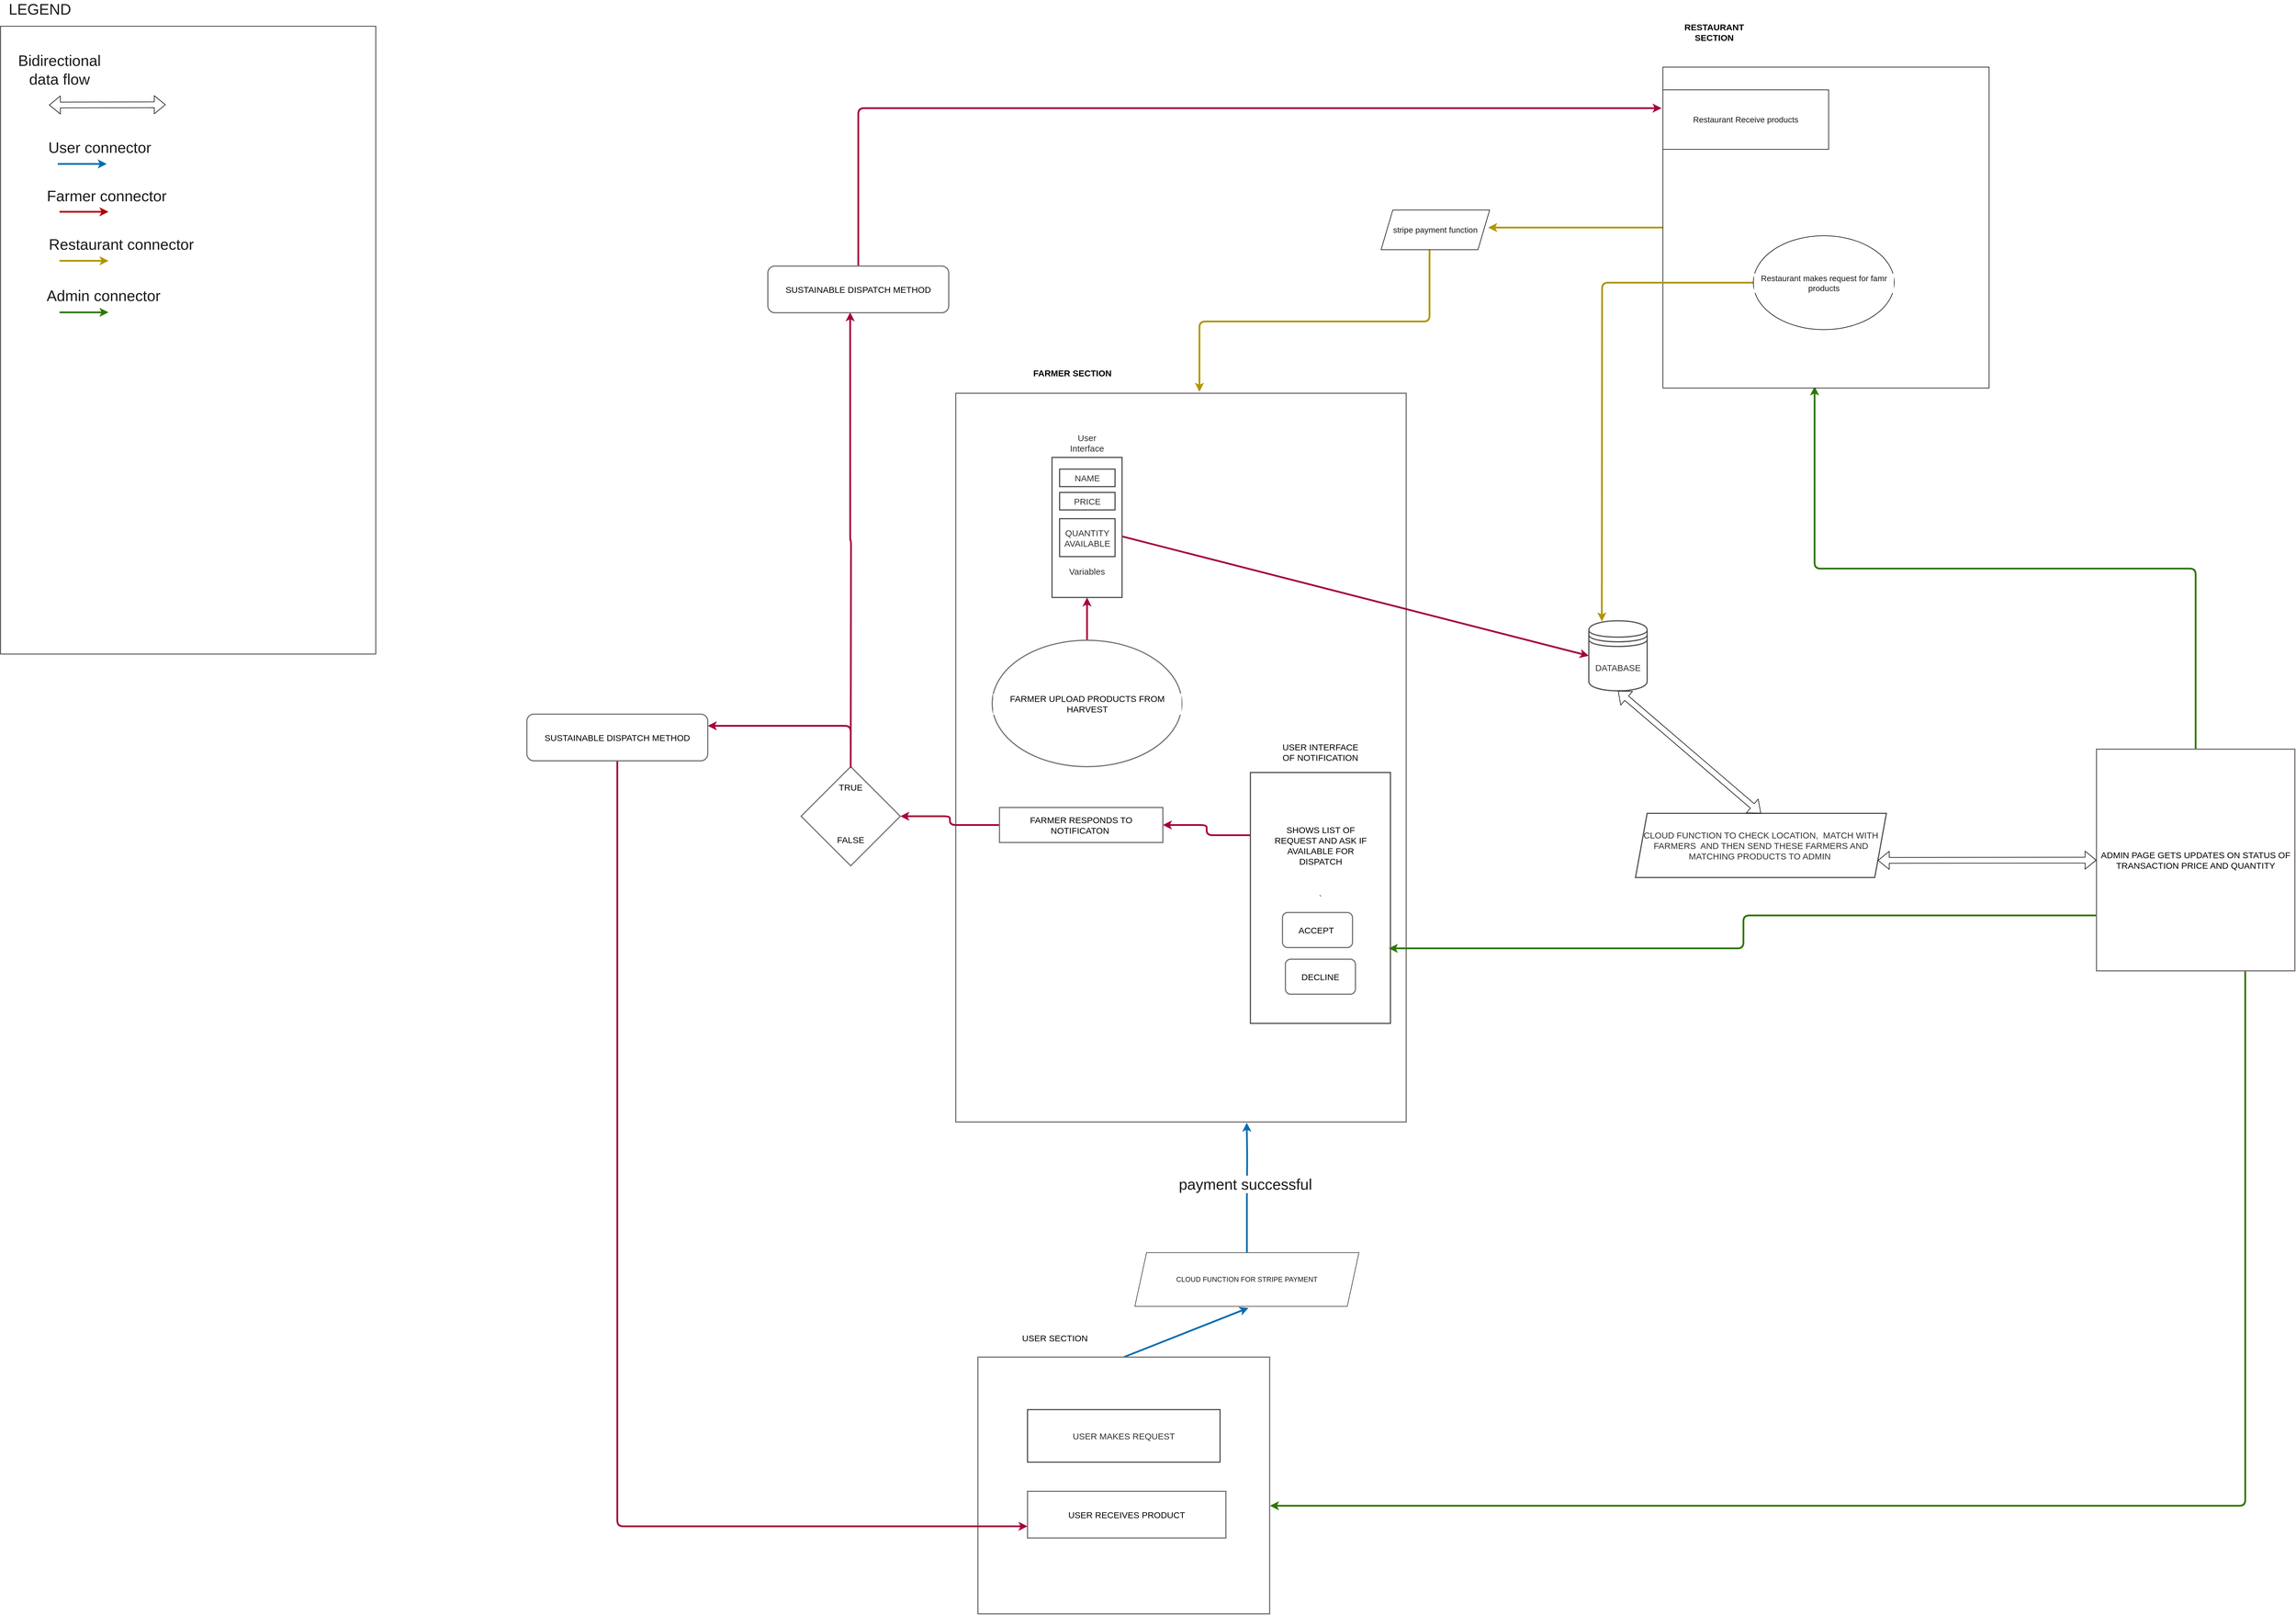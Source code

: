 <mxfile>
    <diagram id="8AQlfNjkcH1g4LnfkPKo" name="Page-1">
        <mxGraphModel dx="9343" dy="3620" grid="0" gridSize="10" guides="1" tooltips="1" connect="1" arrows="1" fold="1" page="1" pageScale="1" pageWidth="850" pageHeight="1100" background="#ffffff" math="0" shadow="0">
            <root>
                <mxCell id="0"/>
                <mxCell id="1" parent="0"/>
                <mxCell id="79" style="edgeStyle=none;html=1;exitX=0.5;exitY=0;exitDx=0;exitDy=0;strokeColor=#006EAF;strokeWidth=3;fontColor=#1A1A1A;fillColor=#1ba1e2;" edge="1" parent="1" source="65">
                    <mxGeometry relative="1" as="geometry">
                        <mxPoint x="366.738" y="1267.613" as="targetPoint"/>
                    </mxGeometry>
                </mxCell>
                <mxCell id="65" value="" style="rounded=0;whiteSpace=wrap;html=1;labelBackgroundColor=#FFFFFF;strokeColor=#787373;strokeWidth=2;fontSize=15;fontColor=#000000;fillColor=#FFFFFF;" parent="1" vertex="1">
                    <mxGeometry x="-97" y="1352" width="500" height="440" as="geometry"/>
                </mxCell>
                <mxCell id="64" value="FARMER SECTION" style="text;html=1;strokeColor=none;fillColor=none;align=center;verticalAlign=middle;whiteSpace=wrap;rounded=0;labelBackgroundColor=#FFFFFF;strokeWidth=2;fontSize=15;fontColor=#000000;fontStyle=1" parent="1" vertex="1">
                    <mxGeometry x="-20" y="-350" width="170" height="30" as="geometry"/>
                </mxCell>
                <mxCell id="63" value="" style="rounded=0;whiteSpace=wrap;html=1;labelBackgroundColor=#FFFFFF;strokeColor=#787373;strokeWidth=2;fontSize=15;fontColor=#000000;fillColor=#FFFFFF;" parent="1" vertex="1">
                    <mxGeometry x="-135" y="-300" width="772" height="1249" as="geometry"/>
                </mxCell>
                <mxCell id="31" value="" style="edgeStyle=orthogonalEdgeStyle;html=1;strokeColor=#A50040;fontSize=15;fontColor=#313030;strokeWidth=3;fillColor=#d80073;" parent="1" target="6" edge="1">
                    <mxGeometry relative="1" as="geometry">
                        <mxPoint x="90" y="170.0" as="sourcePoint"/>
                        <Array as="points">
                            <mxPoint x="90" y="130"/>
                            <mxPoint x="90" y="130"/>
                        </Array>
                    </mxGeometry>
                </mxCell>
                <mxCell id="16" value="" style="edgeStyle=none;html=1;strokeColor=#A50040;fontSize=15;fontColor=#313030;entryX=0;entryY=0.5;entryDx=0;entryDy=0;fillColor=#d80073;strokeWidth=3;" parent="1" source="6" target="17" edge="1">
                    <mxGeometry relative="1" as="geometry">
                        <mxPoint x="590" y="252.979" as="targetPoint"/>
                    </mxGeometry>
                </mxCell>
                <mxCell id="17" value="DATABASE" style="shape=datastore;whiteSpace=wrap;html=1;strokeColor=#525252;strokeWidth=2;fontSize=15;fontColor=#313030;fillColor=#FFFFFF;" parent="1" vertex="1">
                    <mxGeometry x="950" y="90" width="100" height="120" as="geometry"/>
                </mxCell>
                <mxCell id="20" value="" style="group" parent="1" vertex="1" connectable="0">
                    <mxGeometry x="30" y="-230" width="120" height="280" as="geometry"/>
                </mxCell>
                <mxCell id="6" value="" style="whiteSpace=wrap;html=1;strokeColor=#525252;strokeWidth=2;fontSize=15;fontColor=#313030;fillColor=#FFFFFF;" parent="20" vertex="1">
                    <mxGeometry y="40" width="120" height="240" as="geometry"/>
                </mxCell>
                <mxCell id="8" value="User Interface" style="text;html=1;strokeColor=none;fillColor=none;align=center;verticalAlign=middle;whiteSpace=wrap;rounded=0;strokeWidth=2;fontSize=15;fontColor=#313030;" parent="20" vertex="1">
                    <mxGeometry x="30" width="60" height="30" as="geometry"/>
                </mxCell>
                <mxCell id="10" value="PRICE" style="whiteSpace=wrap;html=1;strokeColor=#525252;strokeWidth=2;fontSize=15;fontColor=#313030;fillColor=#FFFFFF;" parent="20" vertex="1">
                    <mxGeometry x="13" y="100" width="95" height="30" as="geometry"/>
                </mxCell>
                <mxCell id="12" value="QUANTITY&lt;br&gt;AVAILABLE" style="whiteSpace=wrap;html=1;strokeColor=#525252;strokeWidth=2;fontSize=15;fontColor=#313030;fillColor=#FFFFFF;" parent="20" vertex="1">
                    <mxGeometry x="13" y="145" width="95" height="65" as="geometry"/>
                </mxCell>
                <mxCell id="14" value="NAME" style="whiteSpace=wrap;html=1;strokeColor=#525252;strokeWidth=2;fontSize=15;fontColor=#313030;fillColor=#FFFFFF;" parent="20" vertex="1">
                    <mxGeometry x="13" y="60" width="95" height="30" as="geometry"/>
                </mxCell>
                <mxCell id="9" value="Variables" style="text;html=1;strokeColor=none;fillColor=none;align=center;verticalAlign=middle;whiteSpace=wrap;rounded=0;strokeWidth=2;fontSize=15;fontColor=#313030;" parent="20" vertex="1">
                    <mxGeometry x="30" y="220" width="60" height="30" as="geometry"/>
                </mxCell>
                <mxCell id="26" value="USER MAKES REQUEST" style="rounded=0;whiteSpace=wrap;html=1;strokeColor=#525252;strokeWidth=2;fontSize=15;fontColor=#313030;fillColor=#FFFFFF;" parent="1" vertex="1">
                    <mxGeometry x="-12" y="1442" width="330" height="90" as="geometry"/>
                </mxCell>
                <mxCell id="32" value="CLOUD FUNCTION TO CHECK LOCATION,&amp;nbsp; MATCH WITH FARMERS&amp;nbsp; AND THEN SEND THESE FARMERS AND MATCHING PRODUCTS TO ADMIN&amp;nbsp;" style="shape=parallelogram;perimeter=parallelogramPerimeter;whiteSpace=wrap;html=1;fixedSize=1;strokeColor=#525252;strokeWidth=2;fontSize=15;fontColor=#313030;fillColor=#FFFFFF;" parent="1" vertex="1">
                    <mxGeometry x="1030" y="420" width="430" height="110" as="geometry"/>
                </mxCell>
                <mxCell id="59" style="edgeStyle=orthogonalEdgeStyle;rounded=1;html=1;exitX=0;exitY=0.25;exitDx=0;exitDy=0;strokeColor=#A50040;fontSize=15;fontColor=#000000;fillColor=#d80073;strokeWidth=3;" parent="1" source="36" target="42" edge="1">
                    <mxGeometry relative="1" as="geometry"/>
                </mxCell>
                <mxCell id="36" value="`" style="rounded=0;whiteSpace=wrap;html=1;strokeColor=#525252;strokeWidth=2;fontSize=15;fontColor=#313030;fillColor=#FFFFFF;" parent="1" vertex="1">
                    <mxGeometry x="370" y="350" width="240" height="430" as="geometry"/>
                </mxCell>
                <mxCell id="52" style="edgeStyle=orthogonalEdgeStyle;rounded=1;html=1;exitX=0;exitY=0.5;exitDx=0;exitDy=0;entryX=1;entryY=0.5;entryDx=0;entryDy=0;strokeColor=#A50040;fontSize=15;fontColor=#000000;fillColor=#d80073;strokeWidth=3;" parent="1" source="42" target="47" edge="1">
                    <mxGeometry relative="1" as="geometry"/>
                </mxCell>
                <mxCell id="42" value="FARMER RESPONDS TO NOTIFICATON&amp;nbsp;" style="rounded=0;whiteSpace=wrap;html=1;labelBackgroundColor=#FFFFFF;strokeColor=#787373;strokeWidth=2;fontSize=15;fontColor=#000000;fillColor=#FFFFFF;" parent="1" vertex="1">
                    <mxGeometry x="-60" y="410" width="280" height="60" as="geometry"/>
                </mxCell>
                <mxCell id="43" value="USER INTERFACE OF NOTIFICATION" style="text;html=1;strokeColor=none;fillColor=none;align=center;verticalAlign=middle;whiteSpace=wrap;rounded=0;labelBackgroundColor=#FFFFFF;strokeWidth=2;fontSize=15;fontColor=#000000;" parent="1" vertex="1">
                    <mxGeometry x="415" y="300" width="150" height="30" as="geometry"/>
                </mxCell>
                <mxCell id="44" value="ACCEPT&amp;nbsp;" style="rounded=1;whiteSpace=wrap;html=1;labelBackgroundColor=#FFFFFF;strokeColor=#787373;strokeWidth=2;fontSize=15;fontColor=#000000;fillColor=#FFFFFF;" parent="1" vertex="1">
                    <mxGeometry x="425" y="590" width="120" height="60" as="geometry"/>
                </mxCell>
                <mxCell id="45" value="DECLINE" style="rounded=1;whiteSpace=wrap;html=1;labelBackgroundColor=#FFFFFF;strokeColor=#787373;strokeWidth=2;fontSize=15;fontColor=#000000;fillColor=#FFFFFF;" parent="1" vertex="1">
                    <mxGeometry x="430" y="670" width="120" height="60" as="geometry"/>
                </mxCell>
                <mxCell id="46" value="SHOWS LIST OF REQUEST AND ASK IF AVAILABLE FOR DISPATCH" style="text;html=1;strokeColor=none;fillColor=none;align=center;verticalAlign=middle;whiteSpace=wrap;rounded=0;labelBackgroundColor=#FFFFFF;strokeWidth=2;fontSize=15;fontColor=#000000;" parent="1" vertex="1">
                    <mxGeometry x="407.5" y="430" width="165" height="90" as="geometry"/>
                </mxCell>
                <mxCell id="101" style="edgeStyle=orthogonalEdgeStyle;rounded=1;jumpStyle=arc;html=1;exitX=0.5;exitY=0;exitDx=0;exitDy=0;entryX=1;entryY=0.25;entryDx=0;entryDy=0;strokeColor=#A50040;strokeWidth=3;fontSize=14;fontColor=#1A1A1A;fillColor=#d80073;" edge="1" parent="1" source="47" target="50">
                    <mxGeometry relative="1" as="geometry"/>
                </mxCell>
                <mxCell id="47" value="" style="rhombus;whiteSpace=wrap;html=1;labelBackgroundColor=#FFFFFF;strokeColor=#787373;strokeWidth=2;fontSize=15;fontColor=#000000;fillColor=#FFFFFF;" parent="1" vertex="1">
                    <mxGeometry x="-400" y="340" width="170" height="170" as="geometry"/>
                </mxCell>
                <mxCell id="99" style="edgeStyle=orthogonalEdgeStyle;rounded=1;jumpStyle=arc;html=1;strokeColor=#A50040;strokeWidth=3;fontSize=14;fontColor=#1A1A1A;entryX=0.455;entryY=0.99;entryDx=0;entryDy=0;entryPerimeter=0;fillColor=#d80073;" edge="1" parent="1" target="98">
                    <mxGeometry relative="1" as="geometry">
                        <mxPoint x="-302" y="-438" as="targetPoint"/>
                        <mxPoint x="-315" y="342" as="sourcePoint"/>
                    </mxGeometry>
                </mxCell>
                <mxCell id="48" value="TRUE" style="text;html=1;strokeColor=none;fillColor=none;align=center;verticalAlign=middle;whiteSpace=wrap;rounded=0;labelBackgroundColor=#FFFFFF;strokeWidth=2;fontSize=15;fontColor=#000000;" parent="1" vertex="1">
                    <mxGeometry x="-345" y="360" width="60" height="30" as="geometry"/>
                </mxCell>
                <mxCell id="49" value="FALSE" style="text;html=1;strokeColor=none;fillColor=none;align=center;verticalAlign=middle;whiteSpace=wrap;rounded=0;labelBackgroundColor=#FFFFFF;strokeWidth=2;fontSize=15;fontColor=#000000;" parent="1" vertex="1">
                    <mxGeometry x="-345" y="450" width="60" height="30" as="geometry"/>
                </mxCell>
                <mxCell id="62" style="edgeStyle=orthogonalEdgeStyle;rounded=1;html=1;exitX=0.5;exitY=1;exitDx=0;exitDy=0;entryX=0;entryY=0.75;entryDx=0;entryDy=0;strokeColor=#A50040;fontSize=15;fontColor=#000000;jumpStyle=arc;strokeWidth=3;fillColor=#d80073;" parent="1" source="50" target="61" edge="1">
                    <mxGeometry relative="1" as="geometry"/>
                </mxCell>
                <mxCell id="50" value="SUSTAINABLE DISPATCH METHOD" style="rounded=1;whiteSpace=wrap;html=1;labelBackgroundColor=#FFFFFF;strokeColor=#787373;strokeWidth=2;fontSize=15;fontColor=#000000;fillColor=#FFFFFF;" parent="1" vertex="1">
                    <mxGeometry x="-870" y="250" width="310" height="80" as="geometry"/>
                </mxCell>
                <mxCell id="81" style="edgeStyle=orthogonalEdgeStyle;rounded=1;html=1;exitX=0.75;exitY=1;exitDx=0;exitDy=0;entryX=1.001;entryY=0.579;entryDx=0;entryDy=0;entryPerimeter=0;strokeColor=#2D7600;strokeWidth=3;fontColor=#1A1A1A;fillColor=#60a917;" edge="1" parent="1" source="54" target="65">
                    <mxGeometry relative="1" as="geometry"/>
                </mxCell>
                <mxCell id="97" style="edgeStyle=orthogonalEdgeStyle;rounded=1;html=1;exitX=0.5;exitY=0;exitDx=0;exitDy=0;entryX=0.465;entryY=0.995;entryDx=0;entryDy=0;entryPerimeter=0;strokeColor=#2D7600;strokeWidth=3;fontSize=14;fontColor=#1A1A1A;fillColor=#60a917;" edge="1" parent="1" source="54" target="85">
                    <mxGeometry relative="1" as="geometry"/>
                </mxCell>
                <mxCell id="126" style="edgeStyle=orthogonalEdgeStyle;rounded=1;jumpStyle=arc;html=1;exitX=0;exitY=0.75;exitDx=0;exitDy=0;entryX=0.988;entryY=0.701;entryDx=0;entryDy=0;entryPerimeter=0;strokeColor=#2D7600;strokeWidth=3;fontSize=26;fontColor=#1A1A1A;fillColor=#60a917;" edge="1" parent="1" source="54" target="36">
                    <mxGeometry relative="1" as="geometry"/>
                </mxCell>
                <mxCell id="54" value="ADMIN PAGE GETS UPDATES ON STATUS OF TRANSACTION PRICE AND QUANTITY" style="rounded=0;whiteSpace=wrap;html=1;labelBackgroundColor=#FFFFFF;strokeColor=#787373;strokeWidth=2;fontSize=15;fontColor=#000000;fillColor=#FFFFFF;" parent="1" vertex="1">
                    <mxGeometry x="1820" y="310" width="340" height="380" as="geometry"/>
                </mxCell>
                <mxCell id="61" value="USER RECEIVES PRODUCT" style="rounded=0;whiteSpace=wrap;html=1;labelBackgroundColor=#FFFFFF;strokeColor=#787373;strokeWidth=2;fontSize=15;fontColor=#000000;fillColor=#FFFFFF;" parent="1" vertex="1">
                    <mxGeometry x="-12" y="1582" width="340" height="80" as="geometry"/>
                </mxCell>
                <mxCell id="66" value="FARMER UPLOAD PRODUCTS FROM HARVEST" style="ellipse;whiteSpace=wrap;html=1;labelBackgroundColor=#FFFFFF;strokeColor=#787373;strokeWidth=2;fontSize=15;fontColor=#000000;fillColor=#FFFFFF;" parent="1" vertex="1">
                    <mxGeometry x="-72.5" y="123.33" width="325" height="216.67" as="geometry"/>
                </mxCell>
                <mxCell id="67" value="USER SECTION" style="text;html=1;strokeColor=none;fillColor=none;align=center;verticalAlign=middle;whiteSpace=wrap;rounded=0;labelBackgroundColor=#FFFFFF;strokeWidth=2;fontSize=15;fontColor=#000000;" parent="1" vertex="1">
                    <mxGeometry x="-45" y="1304" width="160" height="30" as="geometry"/>
                </mxCell>
                <mxCell id="82" style="edgeStyle=orthogonalEdgeStyle;rounded=1;html=1;exitX=0.5;exitY=0;exitDx=0;exitDy=0;entryX=0.646;entryY=1.001;entryDx=0;entryDy=0;entryPerimeter=0;strokeColor=#006EAF;strokeWidth=3;fontColor=#1A1A1A;startArrow=none;fillColor=#1ba1e2;" edge="1" parent="1" target="63">
                    <mxGeometry relative="1" as="geometry">
                        <mxPoint x="364" y="1072" as="sourcePoint"/>
                    </mxGeometry>
                </mxCell>
                <mxCell id="117" value="&lt;span style=&quot;background-color: rgb(255, 255, 255);&quot;&gt;payment successful&lt;/span&gt;" style="edgeLabel;html=1;align=center;verticalAlign=middle;resizable=0;points=[];fontSize=26;fontColor=#1A1A1A;" vertex="1" connectable="0" parent="82">
                    <mxGeometry x="-0.735" y="3" relative="1" as="geometry">
                        <mxPoint as="offset"/>
                    </mxGeometry>
                </mxCell>
                <mxCell id="78" value="&lt;font color=&quot;#1a1a1a&quot;&gt;CLOUD FUNCTION FOR STRIPE PAYMENT&lt;/font&gt;" style="shape=parallelogram;perimeter=parallelogramPerimeter;whiteSpace=wrap;html=1;fixedSize=1;fillColor=#FFFFFF;strokeColor=#333333;" vertex="1" parent="1">
                    <mxGeometry x="172" y="1173" width="384" height="92" as="geometry"/>
                </mxCell>
                <mxCell id="84" value="" style="edgeStyle=orthogonalEdgeStyle;rounded=1;html=1;exitX=0.5;exitY=0;exitDx=0;exitDy=0;strokeColor=#006EAF;strokeWidth=3;fontColor=#1A1A1A;endArrow=none;fillColor=#1ba1e2;" edge="1" parent="1" source="78">
                    <mxGeometry relative="1" as="geometry">
                        <mxPoint x="364" y="1173" as="sourcePoint"/>
                        <mxPoint x="364" y="1071" as="targetPoint"/>
                        <Array as="points"/>
                    </mxGeometry>
                </mxCell>
                <mxCell id="92" value="" style="edgeStyle=orthogonalEdgeStyle;rounded=1;html=1;strokeColor=#B09500;strokeWidth=3;fontSize=14;fontColor=#1A1A1A;fillColor=#e3c800;" edge="1" parent="1" source="85">
                    <mxGeometry relative="1" as="geometry">
                        <mxPoint x="777.5" y="-584" as="targetPoint"/>
                    </mxGeometry>
                </mxCell>
                <mxCell id="85" value="" style="rounded=0;whiteSpace=wrap;html=1;labelBackgroundColor=#FFFFFF;strokeColor=#000000;fontColor=#1A1A1A;fillColor=#FFFFFF;" vertex="1" parent="1">
                    <mxGeometry x="1077" y="-859" width="559" height="550" as="geometry"/>
                </mxCell>
                <mxCell id="86" value="RESTAURANT SECTION" style="text;html=1;strokeColor=none;fillColor=none;align=center;verticalAlign=middle;whiteSpace=wrap;rounded=0;labelBackgroundColor=#FFFFFF;strokeWidth=2;fontSize=15;fontColor=#000000;fontStyle=1" vertex="1" parent="1">
                    <mxGeometry x="1080" y="-934" width="170" height="30" as="geometry"/>
                </mxCell>
                <mxCell id="88" style="edgeStyle=orthogonalEdgeStyle;rounded=1;html=1;exitX=0;exitY=0.5;exitDx=0;exitDy=0;strokeColor=#B09500;strokeWidth=3;fontSize=14;fontColor=#1A1A1A;jumpStyle=arc;fillColor=#e3c800;" edge="1" parent="1" source="87">
                    <mxGeometry relative="1" as="geometry">
                        <mxPoint x="972.285" y="91.095" as="targetPoint"/>
                    </mxGeometry>
                </mxCell>
                <mxCell id="87" value="&lt;font style=&quot;font-size: 14px;&quot;&gt;Restaurant makes request for famr products&lt;/font&gt;" style="ellipse;whiteSpace=wrap;html=1;labelBackgroundColor=#FFFFFF;strokeColor=#000000;fontColor=#1A1A1A;fillColor=#FFFFFF;" vertex="1" parent="1">
                    <mxGeometry x="1232" y="-570" width="241.5" height="161" as="geometry"/>
                </mxCell>
                <mxCell id="96" style="edgeStyle=orthogonalEdgeStyle;rounded=1;html=1;exitX=0;exitY=0.5;exitDx=0;exitDy=0;entryX=0.541;entryY=-0.002;entryDx=0;entryDy=0;entryPerimeter=0;strokeColor=#B09500;strokeWidth=3;fontSize=14;fontColor=#1A1A1A;fillColor=#e3c800;" edge="1" parent="1" source="93" target="63">
                    <mxGeometry relative="1" as="geometry">
                        <Array as="points">
                            <mxPoint x="677" y="-580"/>
                            <mxPoint x="677" y="-423"/>
                            <mxPoint x="283" y="-423"/>
                        </Array>
                    </mxGeometry>
                </mxCell>
                <mxCell id="93" value="stripe payment function" style="shape=parallelogram;perimeter=parallelogramPerimeter;whiteSpace=wrap;html=1;fixedSize=1;labelBackgroundColor=#FFFFFF;strokeColor=#000000;fontSize=14;fontColor=#1A1A1A;fillColor=#FFFFFF;" vertex="1" parent="1">
                    <mxGeometry x="594" y="-614" width="186" height="68" as="geometry"/>
                </mxCell>
                <mxCell id="102" style="edgeStyle=orthogonalEdgeStyle;rounded=1;jumpStyle=arc;html=1;exitX=0.5;exitY=0;exitDx=0;exitDy=0;entryX=-0.004;entryY=0.128;entryDx=0;entryDy=0;entryPerimeter=0;strokeColor=#A50040;strokeWidth=3;fontSize=14;fontColor=#1A1A1A;fillColor=#d80073;" edge="1" parent="1" source="98" target="85">
                    <mxGeometry relative="1" as="geometry"/>
                </mxCell>
                <mxCell id="98" value="SUSTAINABLE DISPATCH METHOD" style="rounded=1;whiteSpace=wrap;html=1;labelBackgroundColor=#FFFFFF;strokeColor=#787373;strokeWidth=2;fontSize=15;fontColor=#000000;fillColor=#FFFFFF;" vertex="1" parent="1">
                    <mxGeometry x="-457" y="-518" width="310" height="80" as="geometry"/>
                </mxCell>
                <mxCell id="103" value="Restaurant Receive products" style="rounded=0;whiteSpace=wrap;html=1;labelBackgroundColor=#FFFFFF;strokeColor=#000000;fontSize=14;fontColor=#1A1A1A;fillColor=#FFFFFF;" vertex="1" parent="1">
                    <mxGeometry x="1077" y="-820" width="284" height="102" as="geometry"/>
                </mxCell>
                <mxCell id="105" value="" style="rounded=0;whiteSpace=wrap;html=1;labelBackgroundColor=#FFFFFF;strokeColor=#000000;fontSize=14;fontColor=#1A1A1A;fillColor=#FFFFFF;" vertex="1" parent="1">
                    <mxGeometry x="-1772" y="-929" width="643" height="1076" as="geometry"/>
                </mxCell>
                <mxCell id="106" value="&lt;font style=&quot;font-size: 26px;&quot;&gt;LEGEND&lt;/font&gt;" style="text;html=1;strokeColor=none;fillColor=none;align=center;verticalAlign=middle;whiteSpace=wrap;rounded=0;labelBackgroundColor=#FFFFFF;fontSize=14;fontColor=#1A1A1A;" vertex="1" parent="1">
                    <mxGeometry x="-1772" y="-973" width="135" height="30" as="geometry"/>
                </mxCell>
                <mxCell id="110" value="" style="shape=flexArrow;endArrow=classic;startArrow=classic;html=1;rounded=1;strokeColor=#000000;strokeWidth=1;fontSize=26;fontColor=#1A1A1A;jumpStyle=arc;exitX=1;exitY=0.75;exitDx=0;exitDy=0;fillColor=default;" edge="1" parent="1" source="32" target="54">
                    <mxGeometry width="100" height="100" relative="1" as="geometry">
                        <mxPoint x="1565" y="631" as="sourcePoint"/>
                        <mxPoint x="1665" y="531" as="targetPoint"/>
                    </mxGeometry>
                </mxCell>
                <mxCell id="111" value="" style="shape=flexArrow;endArrow=classic;startArrow=classic;html=1;rounded=1;strokeColor=#000000;strokeWidth=1;fontSize=26;fontColor=#1A1A1A;fillColor=default;jumpStyle=arc;entryX=0.5;entryY=0;entryDx=0;entryDy=0;exitX=0.5;exitY=1;exitDx=0;exitDy=0;" edge="1" parent="1" source="17" target="32">
                    <mxGeometry width="100" height="100" relative="1" as="geometry">
                        <mxPoint x="1296" y="251" as="sourcePoint"/>
                        <mxPoint x="1396" y="151" as="targetPoint"/>
                    </mxGeometry>
                </mxCell>
                <mxCell id="112" value="" style="shape=flexArrow;endArrow=classic;startArrow=classic;html=1;rounded=1;strokeColor=#000000;strokeWidth=1;fontSize=26;fontColor=#1A1A1A;fillColor=default;jumpStyle=arc;entryX=0.44;entryY=0.125;entryDx=0;entryDy=0;entryPerimeter=0;" edge="1" parent="1" target="105">
                    <mxGeometry width="100" height="100" relative="1" as="geometry">
                        <mxPoint x="-1689" y="-794" as="sourcePoint"/>
                        <mxPoint x="-1589" y="-894" as="targetPoint"/>
                    </mxGeometry>
                </mxCell>
                <mxCell id="114" value="Bidirectional data flow" style="text;html=1;strokeColor=none;fillColor=none;align=center;verticalAlign=middle;whiteSpace=wrap;rounded=0;labelBackgroundColor=#FFFFFF;fontSize=26;fontColor=#1A1A1A;" vertex="1" parent="1">
                    <mxGeometry x="-1745" y="-885" width="148" height="61" as="geometry"/>
                </mxCell>
                <mxCell id="115" value="" style="endArrow=classic;html=1;rounded=1;strokeColor=#006EAF;strokeWidth=3;fontSize=26;fontColor=#1A1A1A;fillColor=#1ba1e2;jumpStyle=arc;" edge="1" parent="1">
                    <mxGeometry width="50" height="50" relative="1" as="geometry">
                        <mxPoint x="-1674" y="-693" as="sourcePoint"/>
                        <mxPoint x="-1590" y="-693" as="targetPoint"/>
                    </mxGeometry>
                </mxCell>
                <mxCell id="118" value="User connector" style="text;html=1;strokeColor=none;fillColor=none;align=center;verticalAlign=middle;whiteSpace=wrap;rounded=0;labelBackgroundColor=#FFFFFF;fontSize=26;fontColor=#1A1A1A;" vertex="1" parent="1">
                    <mxGeometry x="-1695" y="-736" width="186" height="30" as="geometry"/>
                </mxCell>
                <mxCell id="119" value="Farmer connector" style="text;html=1;strokeColor=none;fillColor=none;align=center;verticalAlign=middle;whiteSpace=wrap;rounded=0;labelBackgroundColor=#FFFFFF;fontSize=26;fontColor=#1A1A1A;" vertex="1" parent="1">
                    <mxGeometry x="-1702" y="-653" width="224" height="30" as="geometry"/>
                </mxCell>
                <mxCell id="120" value="" style="endArrow=classic;html=1;rounded=1;strokeColor=#B20000;strokeWidth=3;fontSize=26;fontColor=#1A1A1A;fillColor=#e51400;jumpStyle=arc;" edge="1" parent="1">
                    <mxGeometry width="50" height="50" relative="1" as="geometry">
                        <mxPoint x="-1671" y="-611" as="sourcePoint"/>
                        <mxPoint x="-1587" y="-611" as="targetPoint"/>
                    </mxGeometry>
                </mxCell>
                <mxCell id="121" value="Restaurant connector" style="text;html=1;strokeColor=none;fillColor=none;align=center;verticalAlign=middle;whiteSpace=wrap;rounded=0;labelBackgroundColor=#FFFFFF;fontSize=26;fontColor=#1A1A1A;" vertex="1" parent="1">
                    <mxGeometry x="-1700" y="-570" width="270" height="30" as="geometry"/>
                </mxCell>
                <mxCell id="122" value="" style="endArrow=classic;html=1;rounded=1;strokeColor=#B09500;strokeWidth=3;fontSize=26;fontColor=#1A1A1A;fillColor=#e3c800;jumpStyle=arc;" edge="1" parent="1">
                    <mxGeometry width="50" height="50" relative="1" as="geometry">
                        <mxPoint x="-1671" y="-527" as="sourcePoint"/>
                        <mxPoint x="-1587" y="-527" as="targetPoint"/>
                    </mxGeometry>
                </mxCell>
                <mxCell id="123" value="Admin connector" style="text;html=1;strokeColor=none;fillColor=none;align=center;verticalAlign=middle;whiteSpace=wrap;rounded=0;labelBackgroundColor=#FFFFFF;fontSize=26;fontColor=#1A1A1A;" vertex="1" parent="1">
                    <mxGeometry x="-1702" y="-481.67" width="213" height="30" as="geometry"/>
                </mxCell>
                <mxCell id="124" value="" style="endArrow=classic;html=1;rounded=1;strokeColor=#2D7600;strokeWidth=3;fontSize=26;fontColor=#1A1A1A;fillColor=#60a917;jumpStyle=arc;" edge="1" parent="1">
                    <mxGeometry width="50" height="50" relative="1" as="geometry">
                        <mxPoint x="-1671" y="-438.67" as="sourcePoint"/>
                        <mxPoint x="-1587" y="-438.67" as="targetPoint"/>
                    </mxGeometry>
                </mxCell>
            </root>
        </mxGraphModel>
    </diagram>
</mxfile>